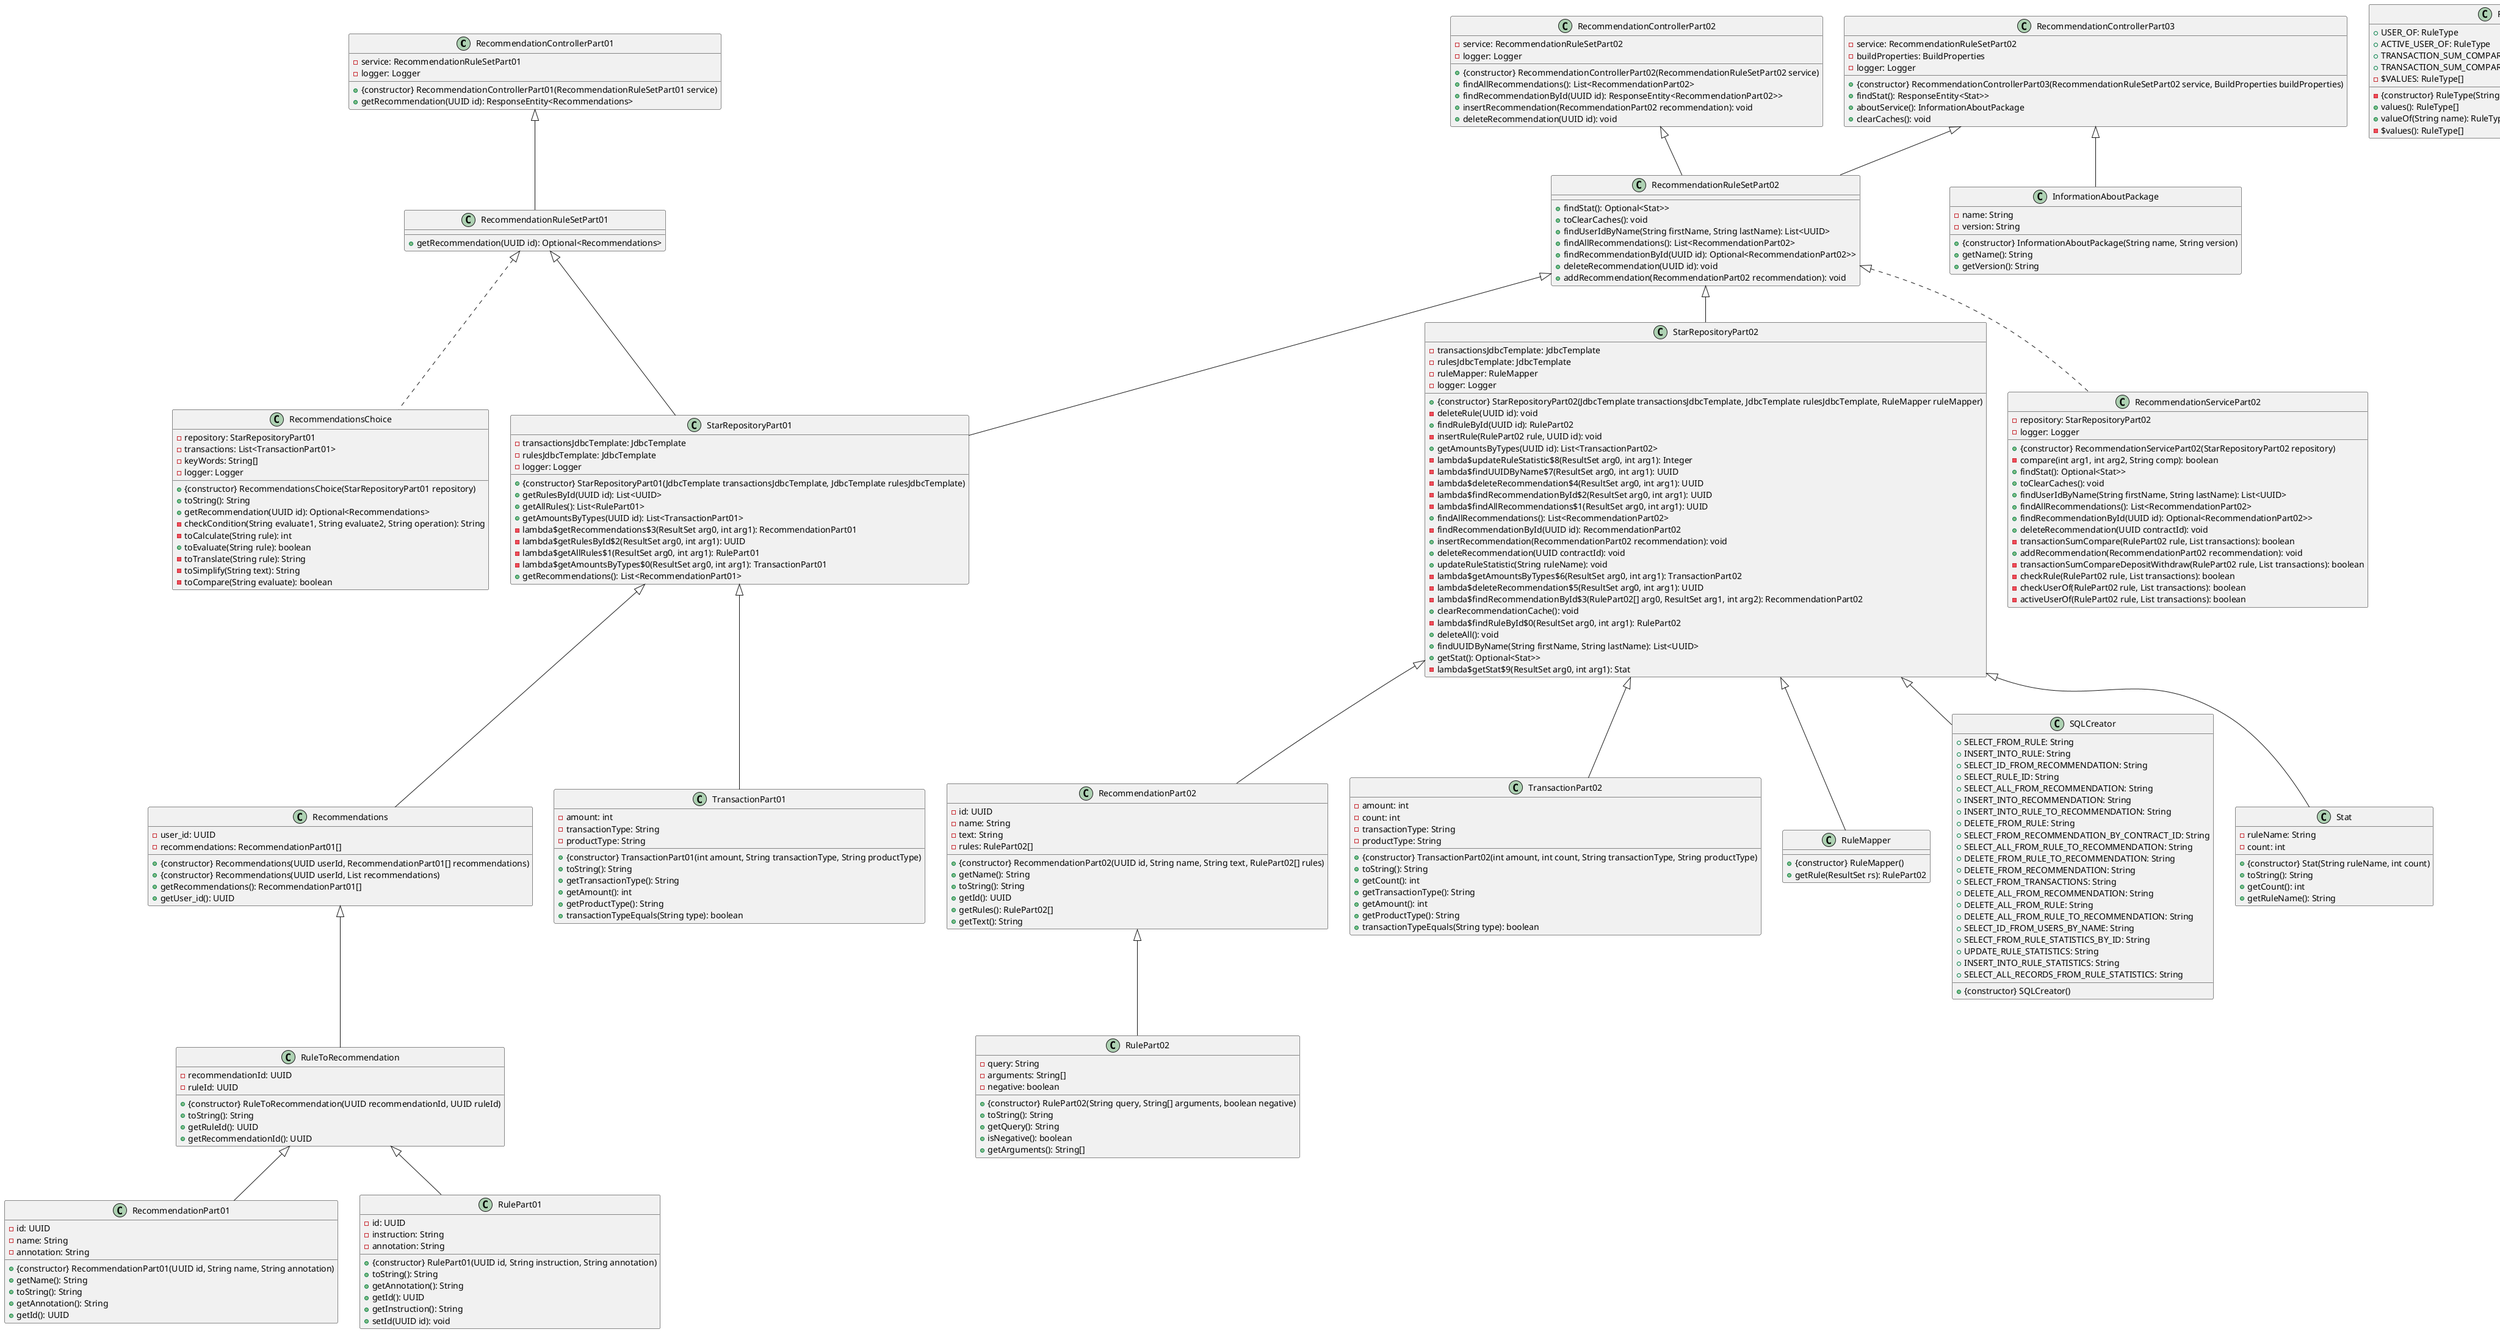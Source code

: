@startuml
class RecommendationControllerPart01{
-service: RecommendationRuleSetPart01
-logger: Logger
+{constructor} RecommendationControllerPart01(RecommendationRuleSetPart01 service)
+getRecommendation(UUID id): ResponseEntity<Recommendations>
}

class RecommendationPart01{
-id: UUID
-name: String
-annotation: String
+{constructor} RecommendationPart01(UUID id, String name, String annotation)
+getName(): String
+toString(): String
+getAnnotation(): String
+getId(): UUID
}

class Recommendations{
-user_id: UUID
-recommendations: RecommendationPart01[]
+{constructor} Recommendations(UUID userId, RecommendationPart01[] recommendations)
+{constructor} Recommendations(UUID userId, List recommendations)
+getRecommendations(): RecommendationPart01[]
+getUser_id(): UUID
}

class RulePart01{
-id: UUID
-instruction: String
-annotation: String
+{constructor} RulePart01(UUID id, String instruction, String annotation)
+toString(): String
+getAnnotation(): String
+getId(): UUID
+getInstruction(): String
+setId(UUID id): void
}

class RuleToRecommendation{
-recommendationId: UUID
-ruleId: UUID
+{constructor} RuleToRecommendation(UUID recommendationId, UUID ruleId)
+toString(): String
+getRuleId(): UUID
+getRecommendationId(): UUID
}

class TransactionPart01{
-amount: int
-transactionType: String
-productType: String
+{constructor} TransactionPart01(int amount, String transactionType, String productType)
+toString(): String
+getTransactionType(): String
+getAmount(): int
+getProductType(): String
+transactionTypeEquals(String type): boolean
}

class StarRepositoryPart01{
-transactionsJdbcTemplate: JdbcTemplate
-rulesJdbcTemplate: JdbcTemplate
-logger: Logger
+{constructor} StarRepositoryPart01(JdbcTemplate transactionsJdbcTemplate, JdbcTemplate rulesJdbcTemplate)
+getRulesById(UUID id): List<UUID>
+getAllRules(): List<RulePart01>
+getAmountsByTypes(UUID id): List<TransactionPart01>
-lambda$getRecommendations$3(ResultSet arg0, int arg1): RecommendationPart01
-lambda$getRulesById$2(ResultSet arg0, int arg1): UUID
-lambda$getAllRules$1(ResultSet arg0, int arg1): RulePart01
-lambda$getAmountsByTypes$0(ResultSet arg0, int arg1): TransactionPart01
+getRecommendations(): List<RecommendationPart01>
}

class RecommendationRuleSetPart01{
+getRecommendation(UUID id): Optional<Recommendations>
}

class RecommendationsChoice{
-repository: StarRepositoryPart01
-transactions: List<TransactionPart01>
-keyWords: String[]
-logger: Logger
+{constructor} RecommendationsChoice(StarRepositoryPart01 repository)
+toString(): String
+getRecommendation(UUID id): Optional<Recommendations>
-checkCondition(String evaluate1, String evaluate2, String operation): String
-toCalculate(String rule): int
+toEvaluate(String rule): boolean
-toTranslate(String rule): String
-toSimplify(String text): String
-toCompare(String evaluate): boolean
}

class RecommendationControllerPart02{
-service: RecommendationRuleSetPart02
-logger: Logger
+{constructor} RecommendationControllerPart02(RecommendationRuleSetPart02 service)
+findAllRecommendations(): List<RecommendationPart02>
+findRecommendationById(UUID id): ResponseEntity<RecommendationPart02>>
+insertRecommendation(RecommendationPart02 recommendation): void
+deleteRecommendation(UUID id): void
}

class RecommendationPart02{
-id: UUID
-name: String
-text: String
-rules: RulePart02[]
+{constructor} RecommendationPart02(UUID id, String name, String text, RulePart02[] rules)
+getName(): String
+toString(): String
+getId(): UUID
+getRules(): RulePart02[]
+getText(): String
}

class RulePart02{
-query: String
-arguments: String[]
-negative: boolean
+{constructor} RulePart02(String query, String[] arguments, boolean negative)
+toString(): String
+getQuery(): String
+isNegative(): boolean
+getArguments(): String[]
}

class RuleType{
+USER_OF: RuleType
+ACTIVE_USER_OF: RuleType
+TRANSACTION_SUM_COMPARE: RuleType
+TRANSACTION_SUM_COMPARE_DEPOSIT_WITHDRAW: RuleType
-$VALUES: RuleType[]
-{constructor} RuleType(String $enum$name, int $enum$ordinal)
+values(): RuleType[]
+valueOf(String name): RuleType
-$values(): RuleType[]
}

class TransactionPart02{
-amount: int
-count: int
-transactionType: String
-productType: String
+{constructor} TransactionPart02(int amount, int count, String transactionType, String productType)
+toString(): String
+getCount(): int
+getTransactionType(): String
+getAmount(): int
+getProductType(): String
+transactionTypeEquals(String type): boolean
}

class StarRepositoryPart02{
-transactionsJdbcTemplate: JdbcTemplate
-rulesJdbcTemplate: JdbcTemplate
-ruleMapper: RuleMapper
-logger: Logger
+{constructor} StarRepositoryPart02(JdbcTemplate transactionsJdbcTemplate, JdbcTemplate rulesJdbcTemplate, RuleMapper ruleMapper)
-deleteRule(UUID id): void
+findRuleById(UUID id): RulePart02
-insertRule(RulePart02 rule, UUID id): void
+getAmountsByTypes(UUID id): List<TransactionPart02>
-lambda$updateRuleStatistic$8(ResultSet arg0, int arg1): Integer
-lambda$findUUIDByName$7(ResultSet arg0, int arg1): UUID
-lambda$deleteRecommendation$4(ResultSet arg0, int arg1): UUID
-lambda$findRecommendationById$2(ResultSet arg0, int arg1): UUID
-lambda$findAllRecommendations$1(ResultSet arg0, int arg1): UUID
+findAllRecommendations(): List<RecommendationPart02>
-findRecommendationById(UUID id): RecommendationPart02
+insertRecommendation(RecommendationPart02 recommendation): void
+deleteRecommendation(UUID contractId): void
+updateRuleStatistic(String ruleName): void
-lambda$getAmountsByTypes$6(ResultSet arg0, int arg1): TransactionPart02
-lambda$deleteRecommendation$5(ResultSet arg0, int arg1): UUID
-lambda$findRecommendationById$3(RulePart02[] arg0, ResultSet arg1, int arg2): RecommendationPart02
+clearRecommendationCache(): void
-lambda$findRuleById$0(ResultSet arg0, int arg1): RulePart02
+deleteAll(): void
+findUUIDByName(String firstName, String lastName): List<UUID>
+getStat(): Optional<Stat>>
-lambda$getStat$9(ResultSet arg0, int arg1): Stat
}

class RecommendationRuleSetPart02{
+findStat(): Optional<Stat>>
+toClearCaches(): void
+findUserIdByName(String firstName, String lastName): List<UUID>
+findAllRecommendations(): List<RecommendationPart02>
+findRecommendationById(UUID id): Optional<RecommendationPart02>>
+deleteRecommendation(UUID id): void
+addRecommendation(RecommendationPart02 recommendation): void
}

class RecommendationServicePart02{
-repository: StarRepositoryPart02
-logger: Logger
+{constructor} RecommendationServicePart02(StarRepositoryPart02 repository)
-compare(int arg1, int arg2, String comp): boolean
+findStat(): Optional<Stat>>
+toClearCaches(): void
+findUserIdByName(String firstName, String lastName): List<UUID>
+findAllRecommendations(): List<RecommendationPart02>
+findRecommendationById(UUID id): Optional<RecommendationPart02>>
+deleteRecommendation(UUID contractId): void
-transactionSumCompare(RulePart02 rule, List transactions): boolean
+addRecommendation(RecommendationPart02 recommendation): void
-transactionSumCompareDepositWithdraw(RulePart02 rule, List transactions): boolean
-checkRule(RulePart02 rule, List transactions): boolean
-checkUserOf(RulePart02 rule, List transactions): boolean
-activeUserOf(RulePart02 rule, List transactions): boolean
}

class RuleMapper{
+{constructor} RuleMapper()
+getRule(ResultSet rs): RulePart02
}

class RecommendationControllerPart03{
-service: RecommendationRuleSetPart02
-buildProperties: BuildProperties
-logger: Logger
+{constructor} RecommendationControllerPart03(RecommendationRuleSetPart02 service, BuildProperties buildProperties)
+findStat(): ResponseEntity<Stat>>
+aboutService(): InformationAboutPackage
+clearCaches(): void
}

class TelegramBotUpdatesListener{
-LOGGER: Logger
-telegramBot: TelegramBot
-messageHandler: MessageHandler
+{constructor} TelegramBotUpdatesListener(TelegramBot telegramBot, MessageHandler messageHandler)
+init(): void
+process(List updates): int
}

class InformationAboutPackage{
-name: String
-version: String
+{constructor} InformationAboutPackage(String name, String version)
+getName(): String
+getVersion(): String
}

class SQLCreator{
+SELECT_FROM_RULE: String
+INSERT_INTO_RULE: String
+SELECT_ID_FROM_RECOMMENDATION: String
+SELECT_RULE_ID: String
+SELECT_ALL_FROM_RECOMMENDATION: String
+INSERT_INTO_RECOMMENDATION: String
+INSERT_INTO_RULE_TO_RECOMMENDATION: String
+DELETE_FROM_RULE: String
+SELECT_FROM_RECOMMENDATION_BY_CONTRACT_ID: String
+SELECT_ALL_FROM_RULE_TO_RECOMMENDATION: String
+DELETE_FROM_RULE_TO_RECOMMENDATION: String
+DELETE_FROM_RECOMMENDATION: String
+SELECT_FROM_TRANSACTIONS: String
+DELETE_ALL_FROM_RECOMMENDATION: String
+DELETE_ALL_FROM_RULE: String
+DELETE_ALL_FROM_RULE_TO_RECOMMENDATION: String
+SELECT_ID_FROM_USERS_BY_NAME: String
+SELECT_FROM_RULE_STATISTICS_BY_ID: String
+UPDATE_RULE_STATISTICS: String
+INSERT_INTO_RULE_STATISTICS: String
+SELECT_ALL_RECORDS_FROM_RULE_STATISTICS: String
+{constructor} SQLCreator()
}

class Stat{
-ruleName: String
-count: int
+{constructor} Stat(String ruleName, int count)
+toString(): String
+getCount(): int
+getRuleName(): String
}

class MessageHandler{
-logger: Logger
-telegramBot: TelegramBot
-service: RecommendationRuleSetPart02
+{constructor} MessageHandler(TelegramBot telegramBot, RecommendationRuleSetPart02 service)
+put(Update update): void
-sendMessageToUser(Long id, String message): void
}

class StarApplication{
+{constructor} StarApplication()
+main(String[] args): void
}

RecommendationRuleSetPart01 <|.. RecommendationsChoice
RecommendationRuleSetPart02 <|.. RecommendationServicePart02

RecommendationRuleSetPart01 <|-- StarRepositoryPart01
StarRepositoryPart01 <|-- Recommendations
Recommendations <|-- RuleToRecommendation
RuleToRecommendation <|-- RecommendationPart01
RuleToRecommendation <|-- RulePart01
RecommendationControllerPart01 <|-- RecommendationRuleSetPart01
RecommendationRuleSetPart02 <|-- StarRepositoryPart01

StarRepositoryPart01 <|-- TransactionPart01

RecommendationControllerPart02 <|-- RecommendationRuleSetPart02
RecommendationRuleSetPart02 <|-- StarRepositoryPart02
StarRepositoryPart02 <|-- RuleMapper
StarRepositoryPart02 <|-- SQLCreator
StarRepositoryPart02 <|-- Stat
StarRepositoryPart02 <|-- TransactionPart02
StarRepositoryPart02 <|-- RecommendationPart02

RecommendationPart02 <|-- RulePart02
RecommendationControllerPart03 <|-- InformationAboutPackage

TelegramBotUpdatesListener <|-- MessageHandler
RecommendationControllerPart03 <|-- RecommendationRuleSetPart02

@enduml